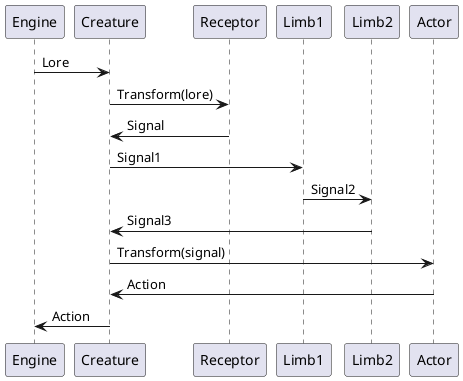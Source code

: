 
┌──────┐          ┌────────┐          ┌────────┐          ┌─────┐          ┌─────┐          ┌─────┐
│Engine│          │Creature│          │Receptor│          │Limb1│          │Limb2│          │Actor│
└──┬───┘          └───┬────┘          └───┬────┘          └──┬──┘          └──┬──┘          └──┬──┘
   │       Lore       │                   │                  │                │                │
   │ ─────────────────>                   │                  │                │                │
   │                  │                   │                  │                │                │
   │                  │  Transform(lore)  │                  │                │                │
   │                  │ ──────────────────>                  │                │                │
   │                  │                   │                  │                │                │
   │                  │       Signal      │                  │                │                │
   │                  │ <──────────────────                  │                │                │
   │                  │                   │                  │                │                │
   │                  │               Signal1                │                │                │
   │                  │ ────────────────────────────────────>│                │                │
   │                  │                   │                  │                │                │
   │                  │                   │                  │    Signal2     │                │
   │                  │                   │                  │───────────────>│                │
   │                  │                   │                  │                │                │
   │                  │                   │    Signal3       │                │                │
   │                  │ <─────────────────────────────────────────────────────│                │
   │                  │                   │                  │                │                │
   │                  │                   │       Transform(signal)           │                │
   │                  │ ──────────────────────────────────────────────────────────────────────>│
   │                  │                   │                  │                │                │
   │                  │                   │             Action                │                │
   │                  │ <──────────────────────────────────────────────────────────────────────│
   │                  │                   │                  │                │                │
   │      Action      │                   │                  │                │                │
   │ <─────────────────                   │                  │                │                │
┌──┴───┐          ┌───┴────┐          ┌───┴────┐          ┌──┴──┐          ┌──┴──┐          ┌──┴──┐
│Engine│          │Creature│          │Receptor│          │Limb1│          │Limb2│          │Actor│
└──────┘          └────────┘          └────────┘          └─────┘          └─────┘          └─────┘

@startuml
Engine -> Creature: Lore 
Creature -> Receptor: Transform(lore)
Receptor -> Creature: Signal
Creature -> Limb1: Signal1
Limb1 -> Limb2: Signal2
Limb2 -> Creature: Signal3
Creature -> Actor: Transform(signal)
Actor -> Creature: Action
Creature -> Engine: Action
@enduml
